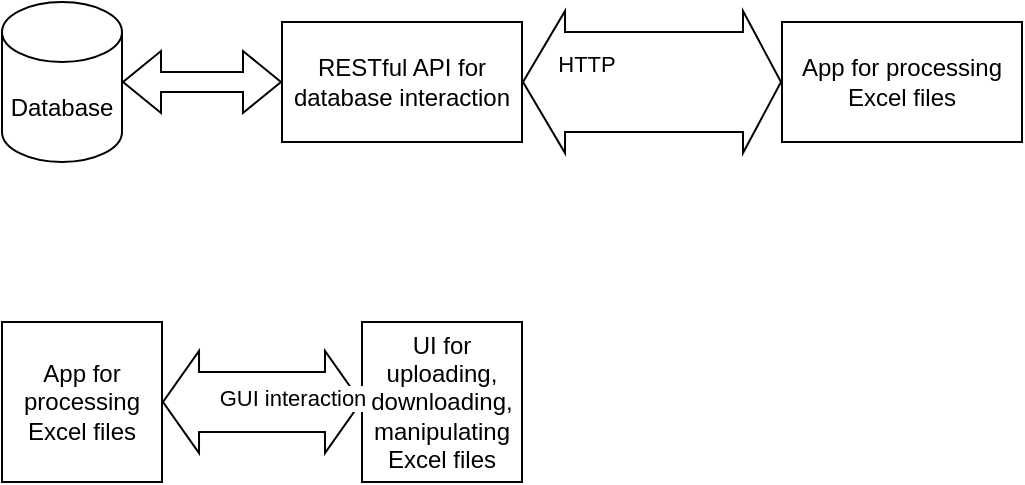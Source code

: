 <mxfile version="24.3.1" type="github">
  <diagram name="Page-1" id="uL_Zctr-na8d-sPSYKUx">
    <mxGraphModel dx="1434" dy="834" grid="1" gridSize="10" guides="1" tooltips="1" connect="1" arrows="1" fold="1" page="1" pageScale="1" pageWidth="850" pageHeight="1100" math="0" shadow="0">
      <root>
        <mxCell id="0" />
        <mxCell id="1" parent="0" />
        <mxCell id="l2sKeNEtENxlWYQMAYYa-2" value="Database" style="shape=cylinder3;whiteSpace=wrap;html=1;boundedLbl=1;backgroundOutline=1;size=15;" vertex="1" parent="1">
          <mxGeometry x="80" y="40" width="60" height="80" as="geometry" />
        </mxCell>
        <mxCell id="l2sKeNEtENxlWYQMAYYa-3" value="RESTful API for database interaction" style="rounded=0;whiteSpace=wrap;html=1;" vertex="1" parent="1">
          <mxGeometry x="220" y="50" width="120" height="60" as="geometry" />
        </mxCell>
        <mxCell id="l2sKeNEtENxlWYQMAYYa-6" value="" style="shape=flexArrow;endArrow=classic;startArrow=classic;html=1;rounded=0;entryX=0;entryY=0.5;entryDx=0;entryDy=0;exitX=1;exitY=0.5;exitDx=0;exitDy=0;exitPerimeter=0;" edge="1" parent="1" source="l2sKeNEtENxlWYQMAYYa-2" target="l2sKeNEtENxlWYQMAYYa-3">
          <mxGeometry width="100" height="100" relative="1" as="geometry">
            <mxPoint x="110" y="150" as="sourcePoint" />
            <mxPoint x="210" y="50" as="targetPoint" />
          </mxGeometry>
        </mxCell>
        <mxCell id="l2sKeNEtENxlWYQMAYYa-7" value="App for processing Excel files" style="rounded=0;whiteSpace=wrap;html=1;" vertex="1" parent="1">
          <mxGeometry x="470" y="50" width="120" height="60" as="geometry" />
        </mxCell>
        <mxCell id="l2sKeNEtENxlWYQMAYYa-8" value="" style="shape=flexArrow;endArrow=classic;startArrow=classic;html=1;rounded=0;entryX=0;entryY=0.5;entryDx=0;entryDy=0;exitX=1;exitY=0.5;exitDx=0;exitDy=0;width=50;startSize=6.67;" edge="1" parent="1" source="l2sKeNEtENxlWYQMAYYa-3" target="l2sKeNEtENxlWYQMAYYa-7">
          <mxGeometry width="100" height="100" relative="1" as="geometry">
            <mxPoint x="340" y="230" as="sourcePoint" />
            <mxPoint x="440" y="130" as="targetPoint" />
          </mxGeometry>
        </mxCell>
        <mxCell id="l2sKeNEtENxlWYQMAYYa-9" value="HTTP" style="edgeLabel;html=1;align=center;verticalAlign=middle;resizable=0;points=[];" vertex="1" connectable="0" parent="l2sKeNEtENxlWYQMAYYa-8">
          <mxGeometry x="-0.508" y="9" relative="1" as="geometry">
            <mxPoint as="offset" />
          </mxGeometry>
        </mxCell>
        <mxCell id="l2sKeNEtENxlWYQMAYYa-10" value="App for processing Excel files" style="whiteSpace=wrap;html=1;aspect=fixed;" vertex="1" parent="1">
          <mxGeometry x="80" y="200" width="80" height="80" as="geometry" />
        </mxCell>
        <mxCell id="l2sKeNEtENxlWYQMAYYa-11" value="UI for uploading, downloading, manipulating Excel files " style="whiteSpace=wrap;html=1;aspect=fixed;" vertex="1" parent="1">
          <mxGeometry x="260" y="200" width="80" height="80" as="geometry" />
        </mxCell>
        <mxCell id="l2sKeNEtENxlWYQMAYYa-12" value="" style="shape=flexArrow;endArrow=classic;startArrow=classic;html=1;rounded=0;entryX=0;entryY=0.5;entryDx=0;entryDy=0;exitX=1;exitY=0.5;exitDx=0;exitDy=0;width=30;startSize=5.67;endSize=5.67;" edge="1" parent="1" source="l2sKeNEtENxlWYQMAYYa-10" target="l2sKeNEtENxlWYQMAYYa-11">
          <mxGeometry width="100" height="100" relative="1" as="geometry">
            <mxPoint x="370" y="480" as="sourcePoint" />
            <mxPoint x="470" y="380" as="targetPoint" />
          </mxGeometry>
        </mxCell>
        <mxCell id="l2sKeNEtENxlWYQMAYYa-13" value="GUI interaction" style="edgeLabel;html=1;align=center;verticalAlign=middle;resizable=0;points=[];" vertex="1" connectable="0" parent="l2sKeNEtENxlWYQMAYYa-12">
          <mxGeometry x="0.3" y="2" relative="1" as="geometry">
            <mxPoint as="offset" />
          </mxGeometry>
        </mxCell>
      </root>
    </mxGraphModel>
  </diagram>
</mxfile>

